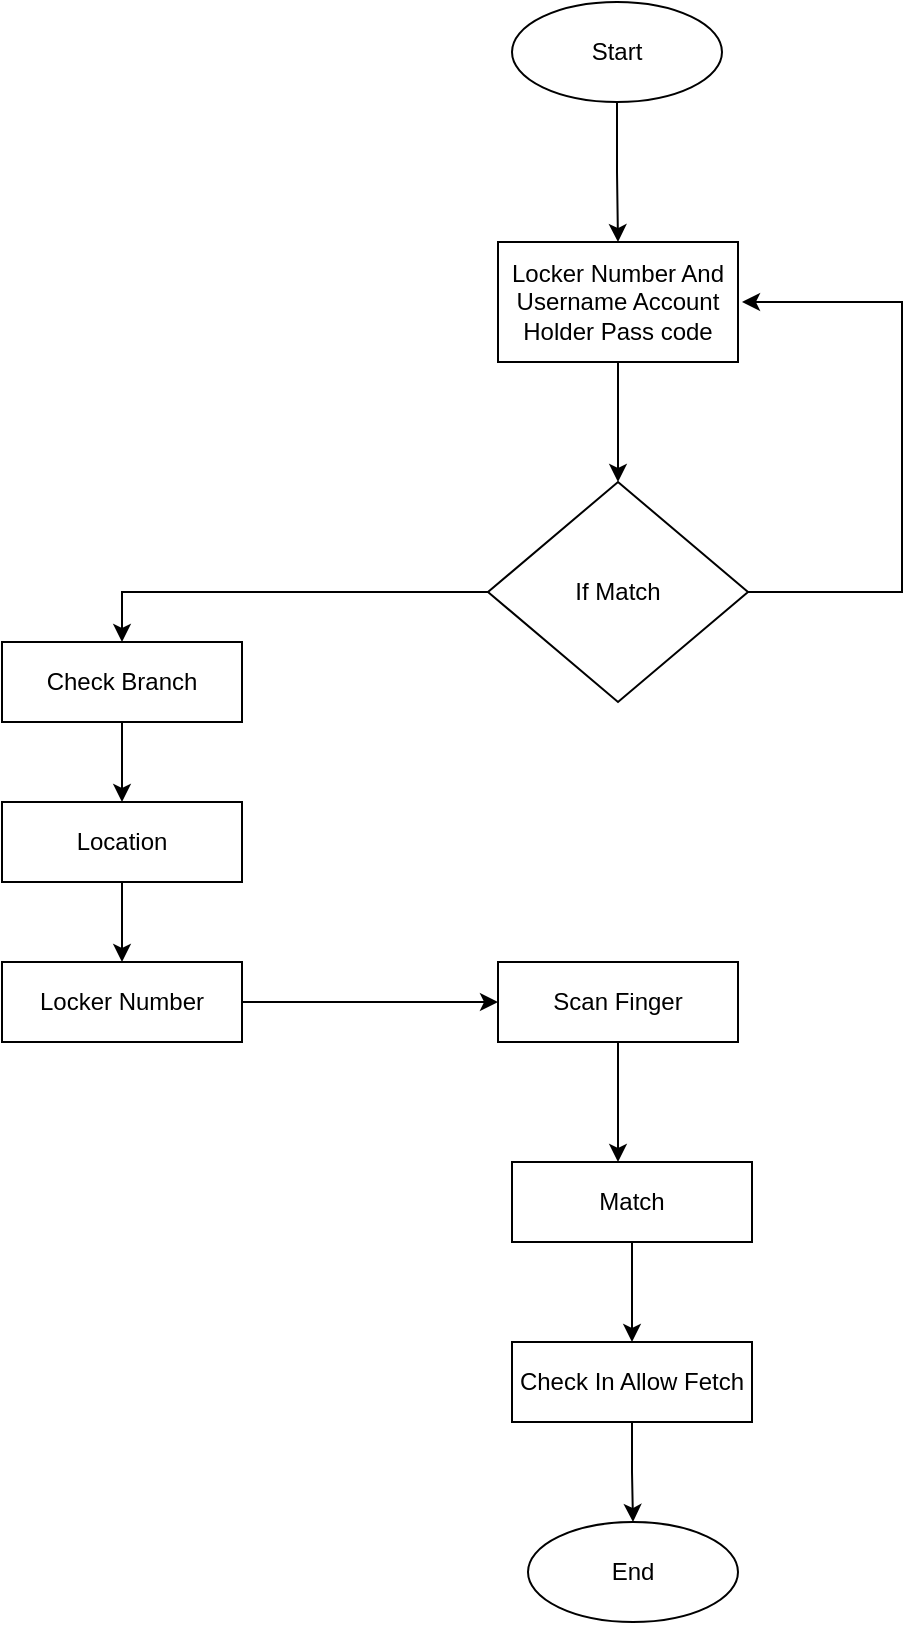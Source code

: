 <mxfile version="21.6.9" type="github">
  <diagram name="Page-1" id="rCtqBqHNbF_GnGN54no3">
    <mxGraphModel dx="1036" dy="544" grid="1" gridSize="10" guides="1" tooltips="1" connect="1" arrows="1" fold="1" page="1" pageScale="1" pageWidth="850" pageHeight="1100" math="0" shadow="0">
      <root>
        <mxCell id="0" />
        <mxCell id="1" parent="0" />
        <mxCell id="bJxF8UHsZAY3n3RtX6gI-4" style="edgeStyle=orthogonalEdgeStyle;rounded=0;orthogonalLoop=1;jettySize=auto;html=1;entryX=0.5;entryY=0;entryDx=0;entryDy=0;" edge="1" parent="1" source="bJxF8UHsZAY3n3RtX6gI-1" target="bJxF8UHsZAY3n3RtX6gI-2">
          <mxGeometry relative="1" as="geometry" />
        </mxCell>
        <mxCell id="bJxF8UHsZAY3n3RtX6gI-1" value="Start" style="ellipse;whiteSpace=wrap;html=1;" vertex="1" parent="1">
          <mxGeometry x="365" width="105" height="50" as="geometry" />
        </mxCell>
        <mxCell id="bJxF8UHsZAY3n3RtX6gI-5" style="edgeStyle=orthogonalEdgeStyle;rounded=0;orthogonalLoop=1;jettySize=auto;html=1;" edge="1" parent="1" source="bJxF8UHsZAY3n3RtX6gI-2" target="bJxF8UHsZAY3n3RtX6gI-3">
          <mxGeometry relative="1" as="geometry" />
        </mxCell>
        <mxCell id="bJxF8UHsZAY3n3RtX6gI-2" value="Locker Number And Username Account Holder Pass code " style="rounded=0;whiteSpace=wrap;html=1;" vertex="1" parent="1">
          <mxGeometry x="358" y="120" width="120" height="60" as="geometry" />
        </mxCell>
        <mxCell id="bJxF8UHsZAY3n3RtX6gI-9" style="edgeStyle=orthogonalEdgeStyle;rounded=0;orthogonalLoop=1;jettySize=auto;html=1;entryX=0.5;entryY=0;entryDx=0;entryDy=0;" edge="1" parent="1" source="bJxF8UHsZAY3n3RtX6gI-3" target="bJxF8UHsZAY3n3RtX6gI-6">
          <mxGeometry relative="1" as="geometry" />
        </mxCell>
        <mxCell id="bJxF8UHsZAY3n3RtX6gI-13" style="edgeStyle=orthogonalEdgeStyle;rounded=0;orthogonalLoop=1;jettySize=auto;html=1;" edge="1" parent="1" source="bJxF8UHsZAY3n3RtX6gI-3">
          <mxGeometry relative="1" as="geometry">
            <mxPoint x="480" y="150" as="targetPoint" />
            <Array as="points">
              <mxPoint x="560" y="295" />
              <mxPoint x="560" y="150" />
            </Array>
          </mxGeometry>
        </mxCell>
        <mxCell id="bJxF8UHsZAY3n3RtX6gI-3" value="If Match" style="rhombus;whiteSpace=wrap;html=1;" vertex="1" parent="1">
          <mxGeometry x="353" y="240" width="130" height="110" as="geometry" />
        </mxCell>
        <mxCell id="bJxF8UHsZAY3n3RtX6gI-10" style="edgeStyle=orthogonalEdgeStyle;rounded=0;orthogonalLoop=1;jettySize=auto;html=1;entryX=0.5;entryY=0;entryDx=0;entryDy=0;" edge="1" parent="1" source="bJxF8UHsZAY3n3RtX6gI-6" target="bJxF8UHsZAY3n3RtX6gI-7">
          <mxGeometry relative="1" as="geometry" />
        </mxCell>
        <mxCell id="bJxF8UHsZAY3n3RtX6gI-6" value="Check Branch" style="rounded=0;whiteSpace=wrap;html=1;" vertex="1" parent="1">
          <mxGeometry x="110" y="320" width="120" height="40" as="geometry" />
        </mxCell>
        <mxCell id="bJxF8UHsZAY3n3RtX6gI-12" style="edgeStyle=orthogonalEdgeStyle;rounded=0;orthogonalLoop=1;jettySize=auto;html=1;" edge="1" parent="1" source="bJxF8UHsZAY3n3RtX6gI-7" target="bJxF8UHsZAY3n3RtX6gI-8">
          <mxGeometry relative="1" as="geometry" />
        </mxCell>
        <mxCell id="bJxF8UHsZAY3n3RtX6gI-7" value="Location" style="rounded=0;whiteSpace=wrap;html=1;" vertex="1" parent="1">
          <mxGeometry x="110" y="400" width="120" height="40" as="geometry" />
        </mxCell>
        <mxCell id="bJxF8UHsZAY3n3RtX6gI-15" style="edgeStyle=orthogonalEdgeStyle;rounded=0;orthogonalLoop=1;jettySize=auto;html=1;entryX=0;entryY=0.5;entryDx=0;entryDy=0;" edge="1" parent="1" source="bJxF8UHsZAY3n3RtX6gI-8" target="bJxF8UHsZAY3n3RtX6gI-14">
          <mxGeometry relative="1" as="geometry" />
        </mxCell>
        <mxCell id="bJxF8UHsZAY3n3RtX6gI-8" value="Locker Number" style="rounded=0;whiteSpace=wrap;html=1;" vertex="1" parent="1">
          <mxGeometry x="110" y="480" width="120" height="40" as="geometry" />
        </mxCell>
        <mxCell id="bJxF8UHsZAY3n3RtX6gI-16" style="edgeStyle=orthogonalEdgeStyle;rounded=0;orthogonalLoop=1;jettySize=auto;html=1;" edge="1" parent="1" source="bJxF8UHsZAY3n3RtX6gI-14">
          <mxGeometry relative="1" as="geometry">
            <mxPoint x="418" y="580" as="targetPoint" />
          </mxGeometry>
        </mxCell>
        <mxCell id="bJxF8UHsZAY3n3RtX6gI-14" value="Scan Finger" style="rounded=0;whiteSpace=wrap;html=1;" vertex="1" parent="1">
          <mxGeometry x="358" y="480" width="120" height="40" as="geometry" />
        </mxCell>
        <mxCell id="bJxF8UHsZAY3n3RtX6gI-19" style="edgeStyle=orthogonalEdgeStyle;rounded=0;orthogonalLoop=1;jettySize=auto;html=1;" edge="1" parent="1" source="bJxF8UHsZAY3n3RtX6gI-17" target="bJxF8UHsZAY3n3RtX6gI-18">
          <mxGeometry relative="1" as="geometry" />
        </mxCell>
        <mxCell id="bJxF8UHsZAY3n3RtX6gI-17" value="Match" style="rounded=0;whiteSpace=wrap;html=1;" vertex="1" parent="1">
          <mxGeometry x="365" y="580" width="120" height="40" as="geometry" />
        </mxCell>
        <mxCell id="bJxF8UHsZAY3n3RtX6gI-20" style="edgeStyle=orthogonalEdgeStyle;rounded=0;orthogonalLoop=1;jettySize=auto;html=1;entryX=0.5;entryY=0;entryDx=0;entryDy=0;" edge="1" parent="1" source="bJxF8UHsZAY3n3RtX6gI-18" target="bJxF8UHsZAY3n3RtX6gI-21">
          <mxGeometry relative="1" as="geometry">
            <mxPoint x="425" y="760" as="targetPoint" />
          </mxGeometry>
        </mxCell>
        <mxCell id="bJxF8UHsZAY3n3RtX6gI-18" value="Check In Allow Fetch" style="rounded=0;whiteSpace=wrap;html=1;" vertex="1" parent="1">
          <mxGeometry x="365" y="670" width="120" height="40" as="geometry" />
        </mxCell>
        <mxCell id="bJxF8UHsZAY3n3RtX6gI-21" value="End" style="ellipse;whiteSpace=wrap;html=1;" vertex="1" parent="1">
          <mxGeometry x="373" y="760" width="105" height="50" as="geometry" />
        </mxCell>
      </root>
    </mxGraphModel>
  </diagram>
</mxfile>

